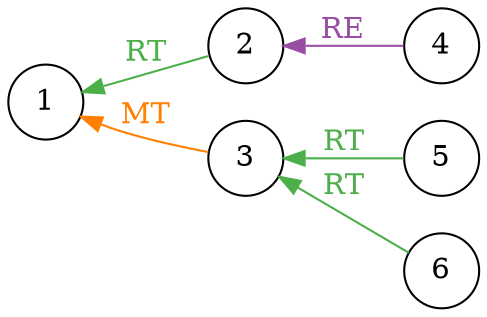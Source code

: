 digraph G {
    rankdir = "RL"
    node [shape = circle];

    subgraph MT {
        edge [color = "#ff7f00", fontcolor = "#ff7f00"];
        3 -> 1 [label = "MT"];
    }

    subgraph RT {
        edge [color = "#4daf4a", fontcolor = "#4daf4a"];
        2 -> 1 [label = "RT"];
        5 -> 3 [label = "RT"];
        6 -> 3 [label = "RT"];
    }

    subgraph RE {
        edge [color = "#984ea3", fontcolor = "#984ea3"];
        4 -> 2 [label = "RE"];
    }
}

